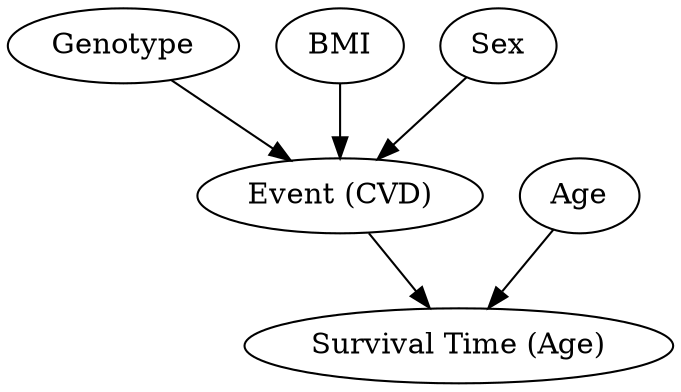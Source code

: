 digraph {
	Genotype [label=Genotype]
	BMI [label=BMI]
	Sex [label=Sex]
	Age [label=Age]
	Event [label="Event (CVD)"]
	SurvivalTime [label="Survival Time (Age)"]
	Genotype -> Event
	BMI -> Event
	Sex -> Event
	Age -> SurvivalTime
	Event -> SurvivalTime
}
